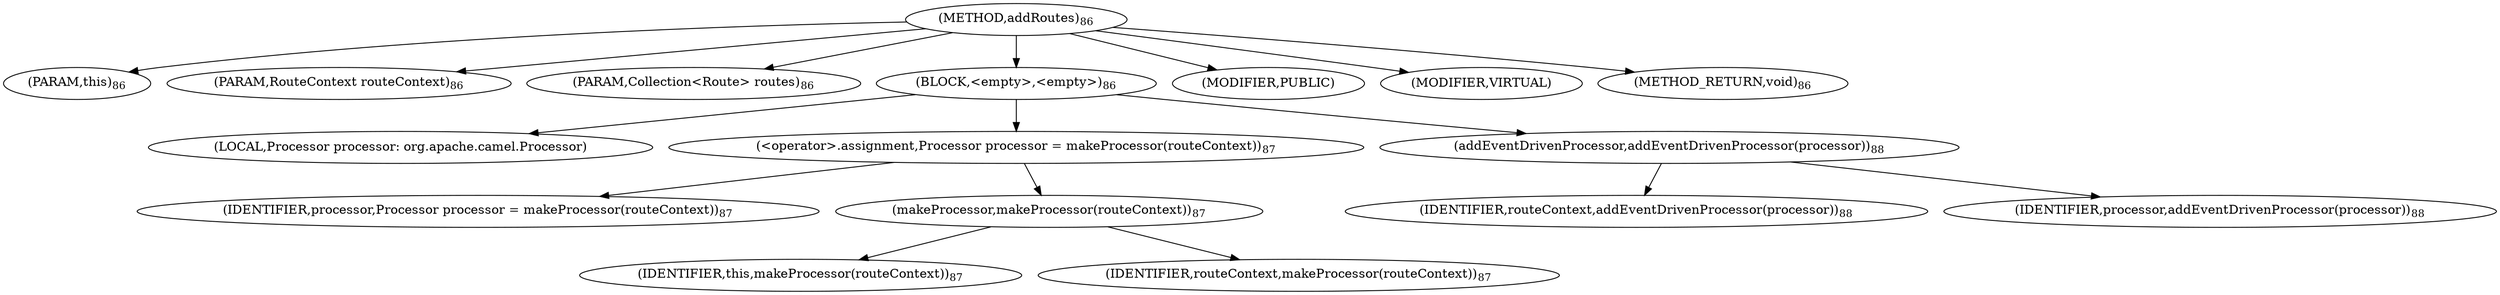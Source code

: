 digraph "addRoutes" {  
"421" [label = <(METHOD,addRoutes)<SUB>86</SUB>> ]
"9" [label = <(PARAM,this)<SUB>86</SUB>> ]
"422" [label = <(PARAM,RouteContext routeContext)<SUB>86</SUB>> ]
"423" [label = <(PARAM,Collection&lt;Route&gt; routes)<SUB>86</SUB>> ]
"424" [label = <(BLOCK,&lt;empty&gt;,&lt;empty&gt;)<SUB>86</SUB>> ]
"425" [label = <(LOCAL,Processor processor: org.apache.camel.Processor)> ]
"426" [label = <(&lt;operator&gt;.assignment,Processor processor = makeProcessor(routeContext))<SUB>87</SUB>> ]
"427" [label = <(IDENTIFIER,processor,Processor processor = makeProcessor(routeContext))<SUB>87</SUB>> ]
"428" [label = <(makeProcessor,makeProcessor(routeContext))<SUB>87</SUB>> ]
"8" [label = <(IDENTIFIER,this,makeProcessor(routeContext))<SUB>87</SUB>> ]
"429" [label = <(IDENTIFIER,routeContext,makeProcessor(routeContext))<SUB>87</SUB>> ]
"430" [label = <(addEventDrivenProcessor,addEventDrivenProcessor(processor))<SUB>88</SUB>> ]
"431" [label = <(IDENTIFIER,routeContext,addEventDrivenProcessor(processor))<SUB>88</SUB>> ]
"432" [label = <(IDENTIFIER,processor,addEventDrivenProcessor(processor))<SUB>88</SUB>> ]
"433" [label = <(MODIFIER,PUBLIC)> ]
"434" [label = <(MODIFIER,VIRTUAL)> ]
"435" [label = <(METHOD_RETURN,void)<SUB>86</SUB>> ]
  "421" -> "9" 
  "421" -> "422" 
  "421" -> "423" 
  "421" -> "424" 
  "421" -> "433" 
  "421" -> "434" 
  "421" -> "435" 
  "424" -> "425" 
  "424" -> "426" 
  "424" -> "430" 
  "426" -> "427" 
  "426" -> "428" 
  "428" -> "8" 
  "428" -> "429" 
  "430" -> "431" 
  "430" -> "432" 
}
